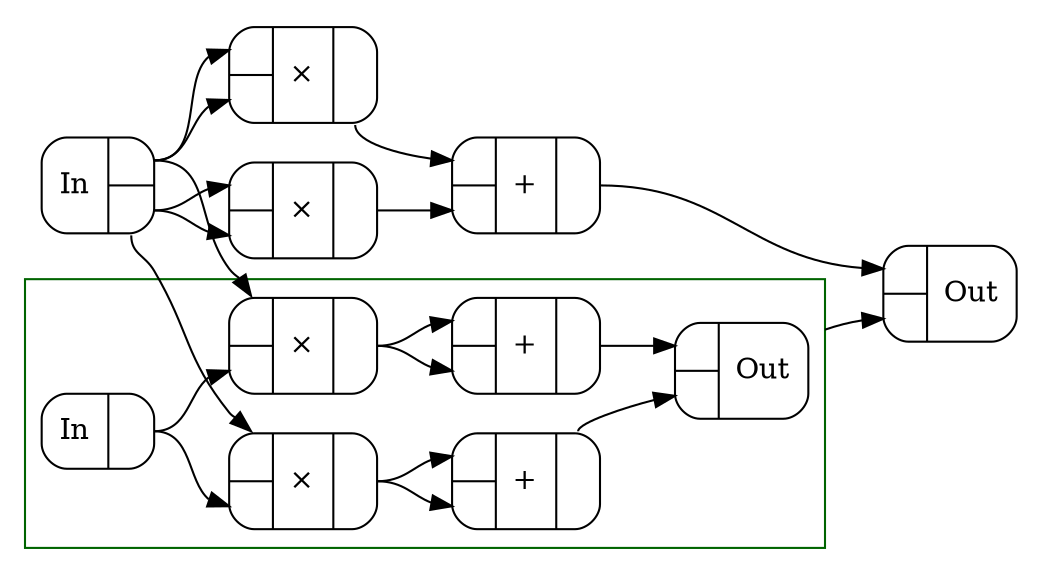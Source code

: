 digraph magSqr_adr {
  margin=0
  compound=true
  rankdir=LR
  node [shape=Mrecord]
  edge [fontsize=8,fontcolor=indigo]
  bgcolor=transparent
  nslimit=20
  subgraph clusterc0 { label=""; color=white; margin=0; c0 [label="{In|{<Out0>|<Out1>}}"] }
  subgraph clusterc3562 { label=""; color=white; margin=0; c3562 [label="{{<In0>|<In1>}|\×|{<Out0>}}"] }
  subgraph clusterc3563 { label=""; color=white; margin=0; c3563 [label="{{<In0>|<In1>}|\×|{<Out0>}}"] }
  subgraph clusterc3564 { label=""; color=white; margin=0; c3564 [label="{{<In0>|<In1>}|+|{<Out0>}}"] }
  subgraph cluster_3781 {
    margin=8
    fontsize=20
    labeljust=r
    color=DarkGreen
    c3744 [label="{{<In0>|<In1>}|\×|{<Out0>}}"]
    c3778 [label="{{<In0>|<In1>}|\×|{<Out0>}}"]
    c3745 [label="{{<In0>|<In1>}|+|{<Out0>}}"]
    c3779 [label="{{<In0>|<In1>}|+|{<Out0>}}"]
    c3712 [label="{In|{<Out0>}}"]
    c3780 [label="{{<In0>|<In1>}|Out}"]
    c0:Out0 -> c3744:In0 []
    c3712:Out0 -> c3744:In1 []
    c0:Out1 -> c3778:In0 []
    c3712:Out0 -> c3778:In1 []
    c3744:Out0 -> c3745:In0 []
    c3744:Out0 -> c3745:In1 []
    c3778:Out0 -> c3779:In0 []
    c3778:Out0 -> c3779:In1 []
    c3745:Out0 -> c3780:In0 []
    c3779:Out0 -> c3780:In1 []
  }
  subgraph clusterc3782 { label=""; color=white; margin=0; c3782 [label="{{<In0>|<In1>}|Out}"] }
  c0:Out0 -> c3562:In0 []
  c0:Out0 -> c3562:In1 []
  c0:Out1 -> c3563:In0 []
  c0:Out1 -> c3563:In1 []
  c3562:Out0 -> c3564:In0 []
  c3563:Out0 -> c3564:In1 []
  c3564:Out0 -> c3782:In0 []
  c3780 -> c3782:In1 [ltail=cluster_3781]
}
